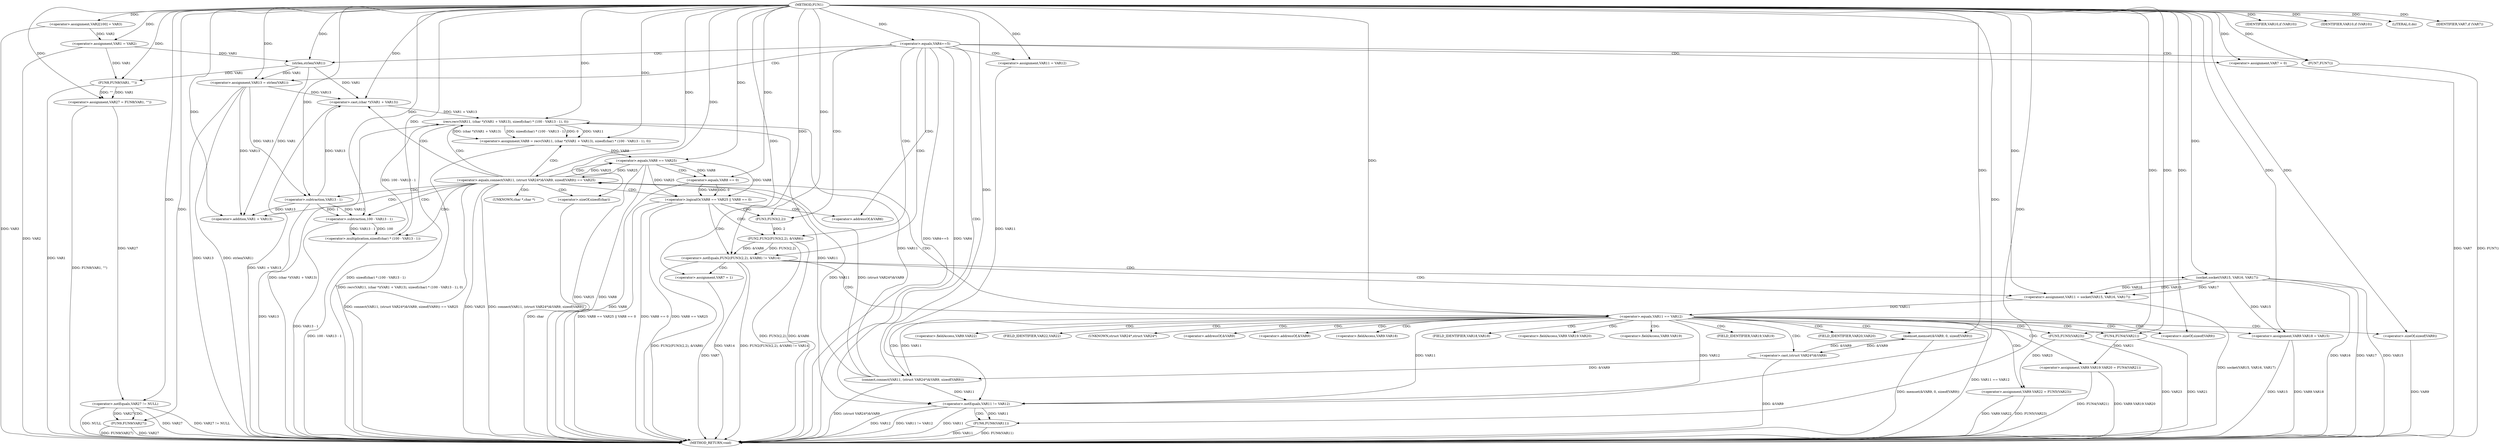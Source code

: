 digraph FUN1 {  
"1000100" [label = "(METHOD,FUN1)" ]
"1000259" [label = "(METHOD_RETURN,void)" ]
"1000104" [label = "(<operator>.assignment,VAR2[100] = VAR3)" ]
"1000107" [label = "(<operator>.assignment,VAR1 = VAR2)" ]
"1000111" [label = "(<operator>.equals,VAR4==5)" ]
"1000118" [label = "(<operator>.assignment,VAR7 = 0)" ]
"1000125" [label = "(<operator>.assignment,VAR11 = VAR12)" ]
"1000129" [label = "(<operator>.assignment,VAR13 = strlen(VAR1))" ]
"1000131" [label = "(strlen,strlen(VAR1))" ]
"1000136" [label = "(<operator>.notEquals,FUN2(FUN3(2,2), &VAR6) != VAR14)" ]
"1000137" [label = "(FUN2,FUN2(FUN3(2,2), &VAR6))" ]
"1000138" [label = "(FUN3,FUN3(2,2))" ]
"1000146" [label = "(<operator>.assignment,VAR7 = 1)" ]
"1000149" [label = "(<operator>.assignment,VAR11 = socket(VAR15, VAR16, VAR17))" ]
"1000151" [label = "(socket,socket(VAR15, VAR16, VAR17))" ]
"1000156" [label = "(<operator>.equals,VAR11 == VAR12)" ]
"1000161" [label = "(memset,memset(&VAR9, 0, sizeof(VAR9)))" ]
"1000165" [label = "(<operator>.sizeOf,sizeof(VAR9))" ]
"1000167" [label = "(<operator>.assignment,VAR9.VAR18 = VAR15)" ]
"1000172" [label = "(<operator>.assignment,VAR9.VAR19.VAR20 = FUN4(VAR21))" ]
"1000178" [label = "(FUN4,FUN4(VAR21))" ]
"1000180" [label = "(<operator>.assignment,VAR9.VAR22 = FUN5(VAR23))" ]
"1000184" [label = "(FUN5,FUN5(VAR23))" ]
"1000187" [label = "(<operator>.equals,connect(VAR11, (struct VAR24*)&VAR9, sizeof(VAR9)) == VAR25)" ]
"1000188" [label = "(connect,connect(VAR11, (struct VAR24*)&VAR9, sizeof(VAR9)))" ]
"1000190" [label = "(<operator>.cast,(struct VAR24*)&VAR9)" ]
"1000194" [label = "(<operator>.sizeOf,sizeof(VAR9))" ]
"1000199" [label = "(<operator>.assignment,VAR8 = recv(VAR11, (char *)(VAR1 + VAR13), sizeof(char) * (100 - VAR13 - 1), 0))" ]
"1000201" [label = "(recv,recv(VAR11, (char *)(VAR1 + VAR13), sizeof(char) * (100 - VAR13 - 1), 0))" ]
"1000203" [label = "(<operator>.cast,(char *)(VAR1 + VAR13))" ]
"1000205" [label = "(<operator>.addition,VAR1 + VAR13)" ]
"1000208" [label = "(<operator>.multiplication,sizeof(char) * (100 - VAR13 - 1))" ]
"1000209" [label = "(<operator>.sizeOf,sizeof(char))" ]
"1000211" [label = "(<operator>.subtraction,100 - VAR13 - 1)" ]
"1000213" [label = "(<operator>.subtraction,VAR13 - 1)" ]
"1000218" [label = "(<operator>.logicalOr,VAR8 == VAR25 || VAR8 == 0)" ]
"1000219" [label = "(<operator>.equals,VAR8 == VAR25)" ]
"1000222" [label = "(<operator>.equals,VAR8 == 0)" ]
"1000228" [label = "(IDENTIFIER,VAR10,if (VAR10))" ]
"1000231" [label = "(IDENTIFIER,VAR10,if (VAR10))" ]
"1000233" [label = "(LITERAL,0,do)" ]
"1000235" [label = "(<operator>.notEquals,VAR11 != VAR12)" ]
"1000239" [label = "(FUN6,FUN6(VAR11))" ]
"1000242" [label = "(IDENTIFIER,VAR7,if (VAR7))" ]
"1000244" [label = "(FUN7,FUN7())" ]
"1000247" [label = "(<operator>.assignment,VAR27 = FUN8(VAR1, \"\"))" ]
"1000249" [label = "(FUN8,FUN8(VAR1, \"\"))" ]
"1000253" [label = "(<operator>.notEquals,VAR27 != NULL)" ]
"1000257" [label = "(FUN9,FUN9(VAR27))" ]
"1000141" [label = "(<operator>.addressOf,&VAR6)" ]
"1000162" [label = "(<operator>.addressOf,&VAR9)" ]
"1000168" [label = "(<operator>.fieldAccess,VAR9.VAR18)" ]
"1000170" [label = "(FIELD_IDENTIFIER,VAR18,VAR18)" ]
"1000173" [label = "(<operator>.fieldAccess,VAR9.VAR19.VAR20)" ]
"1000174" [label = "(<operator>.fieldAccess,VAR9.VAR19)" ]
"1000176" [label = "(FIELD_IDENTIFIER,VAR19,VAR19)" ]
"1000177" [label = "(FIELD_IDENTIFIER,VAR20,VAR20)" ]
"1000181" [label = "(<operator>.fieldAccess,VAR9.VAR22)" ]
"1000183" [label = "(FIELD_IDENTIFIER,VAR22,VAR22)" ]
"1000191" [label = "(UNKNOWN,struct VAR24*,struct VAR24*)" ]
"1000192" [label = "(<operator>.addressOf,&VAR9)" ]
"1000204" [label = "(UNKNOWN,char *,char *)" ]
  "1000184" -> "1000259"  [ label = "DDG: VAR23"] 
  "1000218" -> "1000259"  [ label = "DDG: VAR8 == VAR25"] 
  "1000137" -> "1000259"  [ label = "DDG: &VAR6"] 
  "1000180" -> "1000259"  [ label = "DDG: VAR9.VAR22"] 
  "1000151" -> "1000259"  [ label = "DDG: VAR16"] 
  "1000111" -> "1000259"  [ label = "DDG: VAR4"] 
  "1000151" -> "1000259"  [ label = "DDG: VAR17"] 
  "1000129" -> "1000259"  [ label = "DDG: strlen(VAR1)"] 
  "1000187" -> "1000259"  [ label = "DDG: connect(VAR11, (struct VAR24*)&VAR9, sizeof(VAR9))"] 
  "1000172" -> "1000259"  [ label = "DDG: FUN4(VAR21)"] 
  "1000167" -> "1000259"  [ label = "DDG: VAR9.VAR18"] 
  "1000129" -> "1000259"  [ label = "DDG: VAR13"] 
  "1000187" -> "1000259"  [ label = "DDG: connect(VAR11, (struct VAR24*)&VAR9, sizeof(VAR9)) == VAR25"] 
  "1000219" -> "1000259"  [ label = "DDG: VAR25"] 
  "1000199" -> "1000259"  [ label = "DDG: recv(VAR11, (char *)(VAR1 + VAR13), sizeof(char) * (100 - VAR13 - 1), 0)"] 
  "1000222" -> "1000259"  [ label = "DDG: VAR8"] 
  "1000235" -> "1000259"  [ label = "DDG: VAR12"] 
  "1000209" -> "1000259"  [ label = "DDG: char"] 
  "1000235" -> "1000259"  [ label = "DDG: VAR11"] 
  "1000149" -> "1000259"  [ label = "DDG: socket(VAR15, VAR16, VAR17)"] 
  "1000239" -> "1000259"  [ label = "DDG: FUN6(VAR11)"] 
  "1000253" -> "1000259"  [ label = "DDG: VAR27 != NULL"] 
  "1000235" -> "1000259"  [ label = "DDG: VAR11 != VAR12"] 
  "1000188" -> "1000259"  [ label = "DDG: (struct VAR24*)&VAR9"] 
  "1000178" -> "1000259"  [ label = "DDG: VAR21"] 
  "1000253" -> "1000259"  [ label = "DDG: NULL"] 
  "1000239" -> "1000259"  [ label = "DDG: VAR11"] 
  "1000213" -> "1000259"  [ label = "DDG: VAR13"] 
  "1000253" -> "1000259"  [ label = "DDG: VAR27"] 
  "1000194" -> "1000259"  [ label = "DDG: VAR9"] 
  "1000180" -> "1000259"  [ label = "DDG: FUN5(VAR23)"] 
  "1000151" -> "1000259"  [ label = "DDG: VAR15"] 
  "1000218" -> "1000259"  [ label = "DDG: VAR8 == VAR25 || VAR8 == 0"] 
  "1000201" -> "1000259"  [ label = "DDG: (char *)(VAR1 + VAR13)"] 
  "1000218" -> "1000259"  [ label = "DDG: VAR8 == 0"] 
  "1000201" -> "1000259"  [ label = "DDG: sizeof(char) * (100 - VAR13 - 1)"] 
  "1000257" -> "1000259"  [ label = "DDG: VAR27"] 
  "1000211" -> "1000259"  [ label = "DDG: VAR13 - 1"] 
  "1000208" -> "1000259"  [ label = "DDG: 100 - VAR13 - 1"] 
  "1000172" -> "1000259"  [ label = "DDG: VAR9.VAR19.VAR20"] 
  "1000136" -> "1000259"  [ label = "DDG: VAR14"] 
  "1000136" -> "1000259"  [ label = "DDG: FUN2(FUN3(2,2), &VAR6) != VAR14"] 
  "1000219" -> "1000259"  [ label = "DDG: VAR8"] 
  "1000167" -> "1000259"  [ label = "DDG: VAR15"] 
  "1000244" -> "1000259"  [ label = "DDG: FUN7()"] 
  "1000257" -> "1000259"  [ label = "DDG: FUN9(VAR27)"] 
  "1000156" -> "1000259"  [ label = "DDG: VAR11 == VAR12"] 
  "1000249" -> "1000259"  [ label = "DDG: VAR1"] 
  "1000137" -> "1000259"  [ label = "DDG: FUN3(2,2)"] 
  "1000203" -> "1000259"  [ label = "DDG: VAR1 + VAR13"] 
  "1000118" -> "1000259"  [ label = "DDG: VAR7"] 
  "1000187" -> "1000259"  [ label = "DDG: VAR25"] 
  "1000146" -> "1000259"  [ label = "DDG: VAR7"] 
  "1000190" -> "1000259"  [ label = "DDG: &VAR9"] 
  "1000111" -> "1000259"  [ label = "DDG: VAR4==5"] 
  "1000161" -> "1000259"  [ label = "DDG: memset(&VAR9, 0, sizeof(VAR9))"] 
  "1000136" -> "1000259"  [ label = "DDG: FUN2(FUN3(2,2), &VAR6)"] 
  "1000104" -> "1000259"  [ label = "DDG: VAR3"] 
  "1000107" -> "1000259"  [ label = "DDG: VAR2"] 
  "1000247" -> "1000259"  [ label = "DDG: FUN8(VAR1, \"\")"] 
  "1000100" -> "1000104"  [ label = "DDG: "] 
  "1000104" -> "1000107"  [ label = "DDG: VAR2"] 
  "1000100" -> "1000107"  [ label = "DDG: "] 
  "1000100" -> "1000111"  [ label = "DDG: "] 
  "1000100" -> "1000118"  [ label = "DDG: "] 
  "1000100" -> "1000125"  [ label = "DDG: "] 
  "1000131" -> "1000129"  [ label = "DDG: VAR1"] 
  "1000100" -> "1000129"  [ label = "DDG: "] 
  "1000107" -> "1000131"  [ label = "DDG: VAR1"] 
  "1000100" -> "1000131"  [ label = "DDG: "] 
  "1000137" -> "1000136"  [ label = "DDG: FUN3(2,2)"] 
  "1000137" -> "1000136"  [ label = "DDG: &VAR6"] 
  "1000138" -> "1000137"  [ label = "DDG: 2"] 
  "1000100" -> "1000138"  [ label = "DDG: "] 
  "1000100" -> "1000136"  [ label = "DDG: "] 
  "1000100" -> "1000146"  [ label = "DDG: "] 
  "1000151" -> "1000149"  [ label = "DDG: VAR15"] 
  "1000151" -> "1000149"  [ label = "DDG: VAR16"] 
  "1000151" -> "1000149"  [ label = "DDG: VAR17"] 
  "1000100" -> "1000149"  [ label = "DDG: "] 
  "1000100" -> "1000151"  [ label = "DDG: "] 
  "1000149" -> "1000156"  [ label = "DDG: VAR11"] 
  "1000100" -> "1000156"  [ label = "DDG: "] 
  "1000190" -> "1000161"  [ label = "DDG: &VAR9"] 
  "1000100" -> "1000161"  [ label = "DDG: "] 
  "1000100" -> "1000165"  [ label = "DDG: "] 
  "1000151" -> "1000167"  [ label = "DDG: VAR15"] 
  "1000100" -> "1000167"  [ label = "DDG: "] 
  "1000178" -> "1000172"  [ label = "DDG: VAR21"] 
  "1000100" -> "1000178"  [ label = "DDG: "] 
  "1000184" -> "1000180"  [ label = "DDG: VAR23"] 
  "1000100" -> "1000184"  [ label = "DDG: "] 
  "1000188" -> "1000187"  [ label = "DDG: VAR11"] 
  "1000188" -> "1000187"  [ label = "DDG: (struct VAR24*)&VAR9"] 
  "1000156" -> "1000188"  [ label = "DDG: VAR11"] 
  "1000100" -> "1000188"  [ label = "DDG: "] 
  "1000190" -> "1000188"  [ label = "DDG: &VAR9"] 
  "1000161" -> "1000190"  [ label = "DDG: &VAR9"] 
  "1000100" -> "1000194"  [ label = "DDG: "] 
  "1000219" -> "1000187"  [ label = "DDG: VAR25"] 
  "1000100" -> "1000187"  [ label = "DDG: "] 
  "1000201" -> "1000199"  [ label = "DDG: VAR11"] 
  "1000201" -> "1000199"  [ label = "DDG: (char *)(VAR1 + VAR13)"] 
  "1000201" -> "1000199"  [ label = "DDG: sizeof(char) * (100 - VAR13 - 1)"] 
  "1000201" -> "1000199"  [ label = "DDG: 0"] 
  "1000100" -> "1000199"  [ label = "DDG: "] 
  "1000188" -> "1000201"  [ label = "DDG: VAR11"] 
  "1000100" -> "1000201"  [ label = "DDG: "] 
  "1000203" -> "1000201"  [ label = "DDG: VAR1 + VAR13"] 
  "1000131" -> "1000203"  [ label = "DDG: VAR1"] 
  "1000100" -> "1000203"  [ label = "DDG: "] 
  "1000129" -> "1000203"  [ label = "DDG: VAR13"] 
  "1000213" -> "1000203"  [ label = "DDG: VAR13"] 
  "1000131" -> "1000205"  [ label = "DDG: VAR1"] 
  "1000100" -> "1000205"  [ label = "DDG: "] 
  "1000129" -> "1000205"  [ label = "DDG: VAR13"] 
  "1000213" -> "1000205"  [ label = "DDG: VAR13"] 
  "1000208" -> "1000201"  [ label = "DDG: 100 - VAR13 - 1"] 
  "1000100" -> "1000208"  [ label = "DDG: "] 
  "1000100" -> "1000209"  [ label = "DDG: "] 
  "1000211" -> "1000208"  [ label = "DDG: 100"] 
  "1000211" -> "1000208"  [ label = "DDG: VAR13 - 1"] 
  "1000100" -> "1000211"  [ label = "DDG: "] 
  "1000213" -> "1000211"  [ label = "DDG: VAR13"] 
  "1000213" -> "1000211"  [ label = "DDG: 1"] 
  "1000100" -> "1000213"  [ label = "DDG: "] 
  "1000129" -> "1000213"  [ label = "DDG: VAR13"] 
  "1000219" -> "1000218"  [ label = "DDG: VAR8"] 
  "1000219" -> "1000218"  [ label = "DDG: VAR25"] 
  "1000199" -> "1000219"  [ label = "DDG: VAR8"] 
  "1000100" -> "1000219"  [ label = "DDG: "] 
  "1000187" -> "1000219"  [ label = "DDG: VAR25"] 
  "1000222" -> "1000218"  [ label = "DDG: VAR8"] 
  "1000222" -> "1000218"  [ label = "DDG: 0"] 
  "1000219" -> "1000222"  [ label = "DDG: VAR8"] 
  "1000100" -> "1000222"  [ label = "DDG: "] 
  "1000100" -> "1000228"  [ label = "DDG: "] 
  "1000100" -> "1000231"  [ label = "DDG: "] 
  "1000100" -> "1000233"  [ label = "DDG: "] 
  "1000125" -> "1000235"  [ label = "DDG: VAR11"] 
  "1000156" -> "1000235"  [ label = "DDG: VAR11"] 
  "1000188" -> "1000235"  [ label = "DDG: VAR11"] 
  "1000201" -> "1000235"  [ label = "DDG: VAR11"] 
  "1000100" -> "1000235"  [ label = "DDG: "] 
  "1000156" -> "1000235"  [ label = "DDG: VAR12"] 
  "1000235" -> "1000239"  [ label = "DDG: VAR11"] 
  "1000100" -> "1000239"  [ label = "DDG: "] 
  "1000100" -> "1000242"  [ label = "DDG: "] 
  "1000100" -> "1000244"  [ label = "DDG: "] 
  "1000249" -> "1000247"  [ label = "DDG: VAR1"] 
  "1000249" -> "1000247"  [ label = "DDG: \"\""] 
  "1000100" -> "1000247"  [ label = "DDG: "] 
  "1000107" -> "1000249"  [ label = "DDG: VAR1"] 
  "1000131" -> "1000249"  [ label = "DDG: VAR1"] 
  "1000100" -> "1000249"  [ label = "DDG: "] 
  "1000247" -> "1000253"  [ label = "DDG: VAR27"] 
  "1000100" -> "1000253"  [ label = "DDG: "] 
  "1000253" -> "1000257"  [ label = "DDG: VAR27"] 
  "1000100" -> "1000257"  [ label = "DDG: "] 
  "1000111" -> "1000125"  [ label = "CDG: "] 
  "1000111" -> "1000141"  [ label = "CDG: "] 
  "1000111" -> "1000235"  [ label = "CDG: "] 
  "1000111" -> "1000138"  [ label = "CDG: "] 
  "1000111" -> "1000136"  [ label = "CDG: "] 
  "1000111" -> "1000118"  [ label = "CDG: "] 
  "1000111" -> "1000131"  [ label = "CDG: "] 
  "1000111" -> "1000137"  [ label = "CDG: "] 
  "1000111" -> "1000129"  [ label = "CDG: "] 
  "1000111" -> "1000244"  [ label = "CDG: "] 
  "1000136" -> "1000156"  [ label = "CDG: "] 
  "1000136" -> "1000149"  [ label = "CDG: "] 
  "1000136" -> "1000151"  [ label = "CDG: "] 
  "1000136" -> "1000146"  [ label = "CDG: "] 
  "1000156" -> "1000174"  [ label = "CDG: "] 
  "1000156" -> "1000191"  [ label = "CDG: "] 
  "1000156" -> "1000161"  [ label = "CDG: "] 
  "1000156" -> "1000180"  [ label = "CDG: "] 
  "1000156" -> "1000183"  [ label = "CDG: "] 
  "1000156" -> "1000165"  [ label = "CDG: "] 
  "1000156" -> "1000188"  [ label = "CDG: "] 
  "1000156" -> "1000190"  [ label = "CDG: "] 
  "1000156" -> "1000167"  [ label = "CDG: "] 
  "1000156" -> "1000194"  [ label = "CDG: "] 
  "1000156" -> "1000192"  [ label = "CDG: "] 
  "1000156" -> "1000176"  [ label = "CDG: "] 
  "1000156" -> "1000187"  [ label = "CDG: "] 
  "1000156" -> "1000172"  [ label = "CDG: "] 
  "1000156" -> "1000168"  [ label = "CDG: "] 
  "1000156" -> "1000178"  [ label = "CDG: "] 
  "1000156" -> "1000173"  [ label = "CDG: "] 
  "1000156" -> "1000170"  [ label = "CDG: "] 
  "1000156" -> "1000184"  [ label = "CDG: "] 
  "1000156" -> "1000177"  [ label = "CDG: "] 
  "1000156" -> "1000162"  [ label = "CDG: "] 
  "1000156" -> "1000181"  [ label = "CDG: "] 
  "1000187" -> "1000211"  [ label = "CDG: "] 
  "1000187" -> "1000208"  [ label = "CDG: "] 
  "1000187" -> "1000199"  [ label = "CDG: "] 
  "1000187" -> "1000204"  [ label = "CDG: "] 
  "1000187" -> "1000219"  [ label = "CDG: "] 
  "1000187" -> "1000201"  [ label = "CDG: "] 
  "1000187" -> "1000213"  [ label = "CDG: "] 
  "1000187" -> "1000203"  [ label = "CDG: "] 
  "1000187" -> "1000205"  [ label = "CDG: "] 
  "1000187" -> "1000218"  [ label = "CDG: "] 
  "1000187" -> "1000209"  [ label = "CDG: "] 
  "1000218" -> "1000141"  [ label = "CDG: "] 
  "1000218" -> "1000138"  [ label = "CDG: "] 
  "1000218" -> "1000136"  [ label = "CDG: "] 
  "1000218" -> "1000137"  [ label = "CDG: "] 
  "1000219" -> "1000222"  [ label = "CDG: "] 
  "1000235" -> "1000239"  [ label = "CDG: "] 
  "1000253" -> "1000257"  [ label = "CDG: "] 
}
